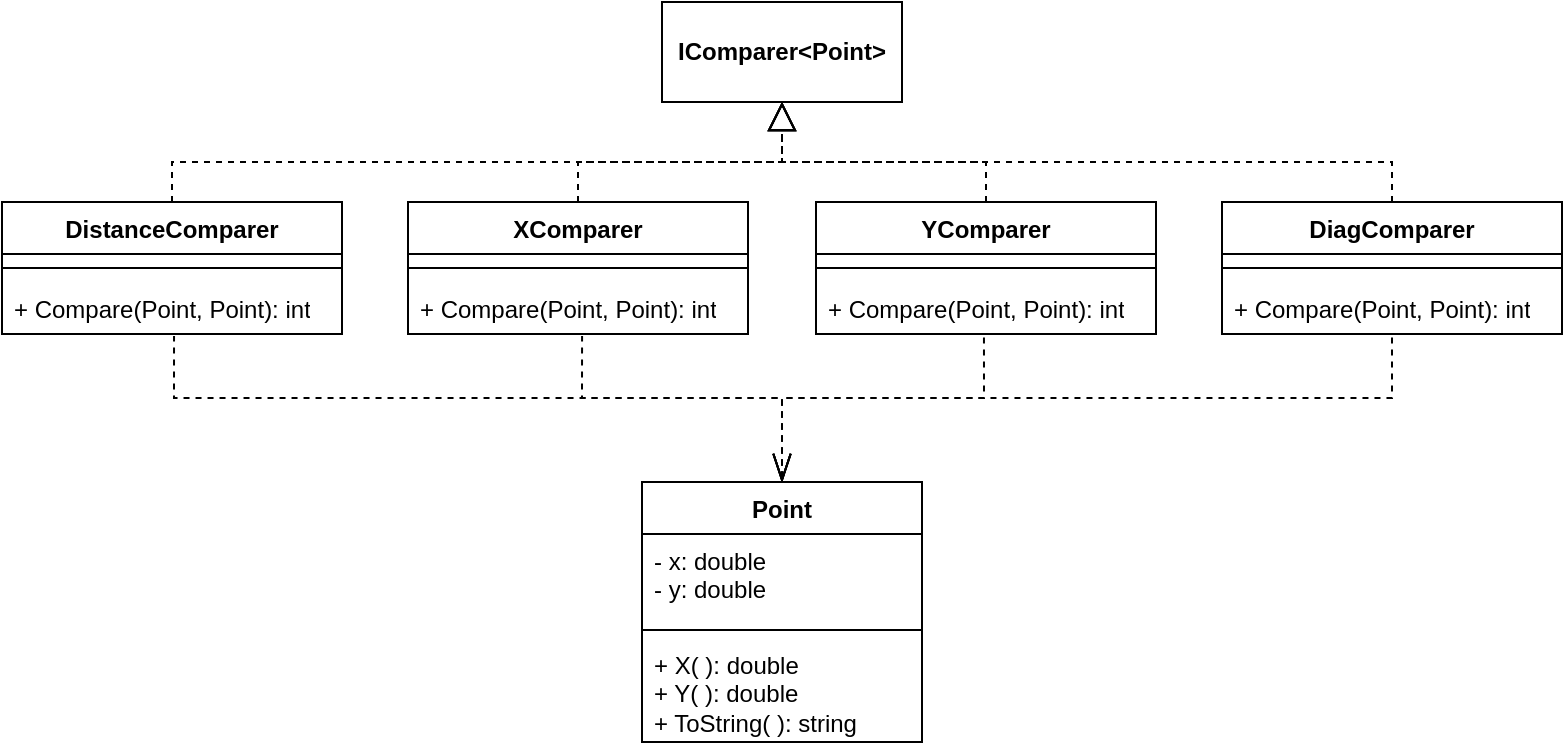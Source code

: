 <mxfile version="24.7.14">
  <diagram name="Страница — 1" id="wMiGqEO-0glnp5uPPuF9">
    <mxGraphModel dx="1306" dy="761" grid="1" gridSize="10" guides="1" tooltips="1" connect="1" arrows="1" fold="1" page="1" pageScale="1" pageWidth="827" pageHeight="1169" math="0" shadow="0">
      <root>
        <mxCell id="0" />
        <mxCell id="1" parent="0" />
        <mxCell id="0hbwr7sFHVuIhFMwDFJ_-1" value="Point" style="swimlane;fontStyle=1;align=center;verticalAlign=top;childLayout=stackLayout;horizontal=1;startSize=26;horizontalStack=0;resizeParent=1;resizeParentMax=0;resizeLast=0;collapsible=1;marginBottom=0;whiteSpace=wrap;html=1;" parent="1" vertex="1">
          <mxGeometry x="670" y="430" width="140" height="130" as="geometry" />
        </mxCell>
        <mxCell id="0hbwr7sFHVuIhFMwDFJ_-2" value="- x: double&lt;div&gt;- y: double&lt;/div&gt;" style="text;strokeColor=none;fillColor=none;align=left;verticalAlign=top;spacingLeft=4;spacingRight=4;overflow=hidden;rotatable=0;points=[[0,0.5],[1,0.5]];portConstraint=eastwest;whiteSpace=wrap;html=1;" parent="0hbwr7sFHVuIhFMwDFJ_-1" vertex="1">
          <mxGeometry y="26" width="140" height="44" as="geometry" />
        </mxCell>
        <mxCell id="0hbwr7sFHVuIhFMwDFJ_-3" value="" style="line;strokeWidth=1;fillColor=none;align=left;verticalAlign=middle;spacingTop=-1;spacingLeft=3;spacingRight=3;rotatable=0;labelPosition=right;points=[];portConstraint=eastwest;strokeColor=inherit;" parent="0hbwr7sFHVuIhFMwDFJ_-1" vertex="1">
          <mxGeometry y="70" width="140" height="8" as="geometry" />
        </mxCell>
        <mxCell id="0hbwr7sFHVuIhFMwDFJ_-4" value="+ X( ): double&lt;div&gt;+ Y( ): double&lt;/div&gt;&lt;div&gt;+ ToString( ): string&lt;/div&gt;" style="text;strokeColor=none;fillColor=none;align=left;verticalAlign=top;spacingLeft=4;spacingRight=4;overflow=hidden;rotatable=0;points=[[0,0.5],[1,0.5]];portConstraint=eastwest;whiteSpace=wrap;html=1;" parent="0hbwr7sFHVuIhFMwDFJ_-1" vertex="1">
          <mxGeometry y="78" width="140" height="52" as="geometry" />
        </mxCell>
        <mxCell id="TDUOPgvpw1KU4WSMWXrI-15" style="edgeStyle=orthogonalEdgeStyle;rounded=0;orthogonalLoop=1;jettySize=auto;html=1;exitX=0.5;exitY=0;exitDx=0;exitDy=0;entryX=0.5;entryY=1;entryDx=0;entryDy=0;endArrow=block;endFill=0;endSize=12;dashed=1;" edge="1" parent="1" source="TDUOPgvpw1KU4WSMWXrI-1" target="TDUOPgvpw1KU4WSMWXrI-14">
          <mxGeometry relative="1" as="geometry" />
        </mxCell>
        <mxCell id="TDUOPgvpw1KU4WSMWXrI-1" value="DistanceComparer" style="swimlane;fontStyle=1;align=center;verticalAlign=top;childLayout=stackLayout;horizontal=1;startSize=26;horizontalStack=0;resizeParent=1;resizeParentMax=0;resizeLast=0;collapsible=1;marginBottom=0;whiteSpace=wrap;html=1;" vertex="1" parent="1">
          <mxGeometry x="350" y="290" width="170" height="66" as="geometry" />
        </mxCell>
        <mxCell id="TDUOPgvpw1KU4WSMWXrI-3" value="" style="line;strokeWidth=1;fillColor=none;align=left;verticalAlign=middle;spacingTop=-1;spacingLeft=3;spacingRight=3;rotatable=0;labelPosition=right;points=[];portConstraint=eastwest;strokeColor=inherit;" vertex="1" parent="TDUOPgvpw1KU4WSMWXrI-1">
          <mxGeometry y="26" width="170" height="14" as="geometry" />
        </mxCell>
        <mxCell id="TDUOPgvpw1KU4WSMWXrI-4" value="+ Compare(Point, Point): int" style="text;strokeColor=none;fillColor=none;align=left;verticalAlign=top;spacingLeft=4;spacingRight=4;overflow=hidden;rotatable=0;points=[[0,0.5],[1,0.5]];portConstraint=eastwest;whiteSpace=wrap;html=1;" vertex="1" parent="TDUOPgvpw1KU4WSMWXrI-1">
          <mxGeometry y="40" width="170" height="26" as="geometry" />
        </mxCell>
        <mxCell id="TDUOPgvpw1KU4WSMWXrI-16" style="edgeStyle=orthogonalEdgeStyle;rounded=0;orthogonalLoop=1;jettySize=auto;html=1;exitX=0.5;exitY=0;exitDx=0;exitDy=0;entryX=0.5;entryY=1;entryDx=0;entryDy=0;endArrow=block;endFill=0;endSize=12;dashed=1;" edge="1" parent="1" source="TDUOPgvpw1KU4WSMWXrI-5" target="TDUOPgvpw1KU4WSMWXrI-14">
          <mxGeometry relative="1" as="geometry" />
        </mxCell>
        <mxCell id="TDUOPgvpw1KU4WSMWXrI-5" value="XComparer" style="swimlane;fontStyle=1;align=center;verticalAlign=top;childLayout=stackLayout;horizontal=1;startSize=26;horizontalStack=0;resizeParent=1;resizeParentMax=0;resizeLast=0;collapsible=1;marginBottom=0;whiteSpace=wrap;html=1;" vertex="1" parent="1">
          <mxGeometry x="553" y="290" width="170" height="66" as="geometry" />
        </mxCell>
        <mxCell id="TDUOPgvpw1KU4WSMWXrI-6" value="" style="line;strokeWidth=1;fillColor=none;align=left;verticalAlign=middle;spacingTop=-1;spacingLeft=3;spacingRight=3;rotatable=0;labelPosition=right;points=[];portConstraint=eastwest;strokeColor=inherit;" vertex="1" parent="TDUOPgvpw1KU4WSMWXrI-5">
          <mxGeometry y="26" width="170" height="14" as="geometry" />
        </mxCell>
        <mxCell id="TDUOPgvpw1KU4WSMWXrI-7" value="+ Compare(Point, Point): int" style="text;strokeColor=none;fillColor=none;align=left;verticalAlign=top;spacingLeft=4;spacingRight=4;overflow=hidden;rotatable=0;points=[[0,0.5],[1,0.5]];portConstraint=eastwest;whiteSpace=wrap;html=1;" vertex="1" parent="TDUOPgvpw1KU4WSMWXrI-5">
          <mxGeometry y="40" width="170" height="26" as="geometry" />
        </mxCell>
        <mxCell id="TDUOPgvpw1KU4WSMWXrI-17" style="edgeStyle=orthogonalEdgeStyle;rounded=0;orthogonalLoop=1;jettySize=auto;html=1;exitX=0.5;exitY=0;exitDx=0;exitDy=0;entryX=0.5;entryY=1;entryDx=0;entryDy=0;endArrow=block;endFill=0;endSize=12;dashed=1;" edge="1" parent="1" source="TDUOPgvpw1KU4WSMWXrI-8" target="TDUOPgvpw1KU4WSMWXrI-14">
          <mxGeometry relative="1" as="geometry" />
        </mxCell>
        <mxCell id="TDUOPgvpw1KU4WSMWXrI-8" value="YComparer" style="swimlane;fontStyle=1;align=center;verticalAlign=top;childLayout=stackLayout;horizontal=1;startSize=26;horizontalStack=0;resizeParent=1;resizeParentMax=0;resizeLast=0;collapsible=1;marginBottom=0;whiteSpace=wrap;html=1;" vertex="1" parent="1">
          <mxGeometry x="757" y="290" width="170" height="66" as="geometry" />
        </mxCell>
        <mxCell id="TDUOPgvpw1KU4WSMWXrI-9" value="" style="line;strokeWidth=1;fillColor=none;align=left;verticalAlign=middle;spacingTop=-1;spacingLeft=3;spacingRight=3;rotatable=0;labelPosition=right;points=[];portConstraint=eastwest;strokeColor=inherit;" vertex="1" parent="TDUOPgvpw1KU4WSMWXrI-8">
          <mxGeometry y="26" width="170" height="14" as="geometry" />
        </mxCell>
        <mxCell id="TDUOPgvpw1KU4WSMWXrI-10" value="+ Compare(Point, Point): int" style="text;strokeColor=none;fillColor=none;align=left;verticalAlign=top;spacingLeft=4;spacingRight=4;overflow=hidden;rotatable=0;points=[[0,0.5],[1,0.5]];portConstraint=eastwest;whiteSpace=wrap;html=1;" vertex="1" parent="TDUOPgvpw1KU4WSMWXrI-8">
          <mxGeometry y="40" width="170" height="26" as="geometry" />
        </mxCell>
        <mxCell id="TDUOPgvpw1KU4WSMWXrI-14" value="&lt;b&gt;IComparer&amp;lt;Point&amp;gt;&lt;/b&gt;" style="rounded=0;whiteSpace=wrap;html=1;" vertex="1" parent="1">
          <mxGeometry x="680" y="190" width="120" height="50" as="geometry" />
        </mxCell>
        <mxCell id="TDUOPgvpw1KU4WSMWXrI-18" style="edgeStyle=orthogonalEdgeStyle;rounded=0;orthogonalLoop=1;jettySize=auto;html=1;exitX=0.5;exitY=0;exitDx=0;exitDy=0;entryX=0.5;entryY=1;entryDx=0;entryDy=0;endArrow=block;endFill=0;endSize=12;dashed=1;" edge="1" parent="1" source="TDUOPgvpw1KU4WSMWXrI-11" target="TDUOPgvpw1KU4WSMWXrI-14">
          <mxGeometry relative="1" as="geometry" />
        </mxCell>
        <mxCell id="TDUOPgvpw1KU4WSMWXrI-11" value="DiagComparer" style="swimlane;fontStyle=1;align=center;verticalAlign=top;childLayout=stackLayout;horizontal=1;startSize=26;horizontalStack=0;resizeParent=1;resizeParentMax=0;resizeLast=0;collapsible=1;marginBottom=0;whiteSpace=wrap;html=1;" vertex="1" parent="1">
          <mxGeometry x="960" y="290" width="170" height="66" as="geometry" />
        </mxCell>
        <mxCell id="TDUOPgvpw1KU4WSMWXrI-12" value="" style="line;strokeWidth=1;fillColor=none;align=left;verticalAlign=middle;spacingTop=-1;spacingLeft=3;spacingRight=3;rotatable=0;labelPosition=right;points=[];portConstraint=eastwest;strokeColor=inherit;" vertex="1" parent="TDUOPgvpw1KU4WSMWXrI-11">
          <mxGeometry y="26" width="170" height="14" as="geometry" />
        </mxCell>
        <mxCell id="TDUOPgvpw1KU4WSMWXrI-13" value="+ Compare(Point, Point): int" style="text;strokeColor=none;fillColor=none;align=left;verticalAlign=top;spacingLeft=4;spacingRight=4;overflow=hidden;rotatable=0;points=[[0,0.5],[1,0.5]];portConstraint=eastwest;whiteSpace=wrap;html=1;" vertex="1" parent="TDUOPgvpw1KU4WSMWXrI-11">
          <mxGeometry y="40" width="170" height="26" as="geometry" />
        </mxCell>
        <mxCell id="TDUOPgvpw1KU4WSMWXrI-19" style="edgeStyle=orthogonalEdgeStyle;rounded=0;orthogonalLoop=1;jettySize=auto;html=1;exitX=0.5;exitY=0;exitDx=0;exitDy=0;entryX=0.506;entryY=1.038;entryDx=0;entryDy=0;entryPerimeter=0;endArrow=none;endFill=0;startArrow=openThin;startFill=0;dashed=1;endSize=12;startSize=12;" edge="1" parent="1" source="0hbwr7sFHVuIhFMwDFJ_-1" target="TDUOPgvpw1KU4WSMWXrI-4">
          <mxGeometry relative="1" as="geometry" />
        </mxCell>
        <mxCell id="TDUOPgvpw1KU4WSMWXrI-20" style="edgeStyle=orthogonalEdgeStyle;rounded=0;orthogonalLoop=1;jettySize=auto;html=1;exitX=0.5;exitY=0;exitDx=0;exitDy=0;entryX=0.512;entryY=1.038;entryDx=0;entryDy=0;entryPerimeter=0;endArrow=none;endFill=0;startArrow=openThin;startFill=0;dashed=1;endSize=12;startSize=12;" edge="1" parent="1" source="0hbwr7sFHVuIhFMwDFJ_-1" target="TDUOPgvpw1KU4WSMWXrI-7">
          <mxGeometry relative="1" as="geometry" />
        </mxCell>
        <mxCell id="TDUOPgvpw1KU4WSMWXrI-21" style="edgeStyle=orthogonalEdgeStyle;rounded=0;orthogonalLoop=1;jettySize=auto;html=1;exitX=0.5;exitY=0;exitDx=0;exitDy=0;entryX=0.494;entryY=0.962;entryDx=0;entryDy=0;entryPerimeter=0;endArrow=none;endFill=0;startArrow=openThin;startFill=0;dashed=1;endSize=12;startSize=12;" edge="1" parent="1" source="0hbwr7sFHVuIhFMwDFJ_-1" target="TDUOPgvpw1KU4WSMWXrI-10">
          <mxGeometry relative="1" as="geometry" />
        </mxCell>
        <mxCell id="TDUOPgvpw1KU4WSMWXrI-22" style="edgeStyle=orthogonalEdgeStyle;rounded=0;orthogonalLoop=1;jettySize=auto;html=1;exitX=0.5;exitY=0;exitDx=0;exitDy=0;entryX=0.5;entryY=1;entryDx=0;entryDy=0;entryPerimeter=0;endArrow=none;endFill=0;startArrow=openThin;startFill=0;dashed=1;endSize=12;startSize=12;" edge="1" parent="1" source="0hbwr7sFHVuIhFMwDFJ_-1" target="TDUOPgvpw1KU4WSMWXrI-13">
          <mxGeometry relative="1" as="geometry" />
        </mxCell>
      </root>
    </mxGraphModel>
  </diagram>
</mxfile>
